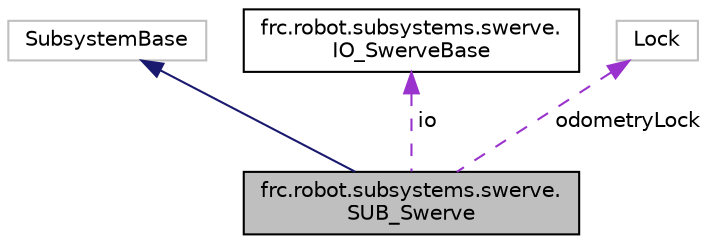 digraph "frc.robot.subsystems.swerve.SUB_Swerve"
{
 // LATEX_PDF_SIZE
  edge [fontname="Helvetica",fontsize="10",labelfontname="Helvetica",labelfontsize="10"];
  node [fontname="Helvetica",fontsize="10",shape=record];
  Node1 [label="frc.robot.subsystems.swerve.\lSUB_Swerve",height=0.2,width=0.4,color="black", fillcolor="grey75", style="filled", fontcolor="black",tooltip=" "];
  Node2 -> Node1 [dir="back",color="midnightblue",fontsize="10",style="solid",fontname="Helvetica"];
  Node2 [label="SubsystemBase",height=0.2,width=0.4,color="grey75", fillcolor="white", style="filled",tooltip=" "];
  Node3 -> Node1 [dir="back",color="darkorchid3",fontsize="10",style="dashed",label=" io" ,fontname="Helvetica"];
  Node3 [label="frc.robot.subsystems.swerve.\lIO_SwerveBase",height=0.2,width=0.4,color="black", fillcolor="white", style="filled",URL="$interfacefrc_1_1robot_1_1subsystems_1_1swerve_1_1_i_o___swerve_base.html",tooltip=" "];
  Node4 -> Node1 [dir="back",color="darkorchid3",fontsize="10",style="dashed",label=" odometryLock" ,fontname="Helvetica"];
  Node4 [label="Lock",height=0.2,width=0.4,color="grey75", fillcolor="white", style="filled",tooltip=" "];
}
